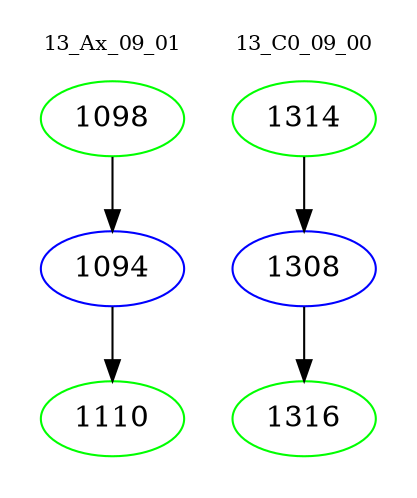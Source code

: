 digraph{
subgraph cluster_0 {
color = white
label = "13_Ax_09_01";
fontsize=10;
T0_1098 [label="1098", color="green"]
T0_1098 -> T0_1094 [color="black"]
T0_1094 [label="1094", color="blue"]
T0_1094 -> T0_1110 [color="black"]
T0_1110 [label="1110", color="green"]
}
subgraph cluster_1 {
color = white
label = "13_C0_09_00";
fontsize=10;
T1_1314 [label="1314", color="green"]
T1_1314 -> T1_1308 [color="black"]
T1_1308 [label="1308", color="blue"]
T1_1308 -> T1_1316 [color="black"]
T1_1316 [label="1316", color="green"]
}
}
